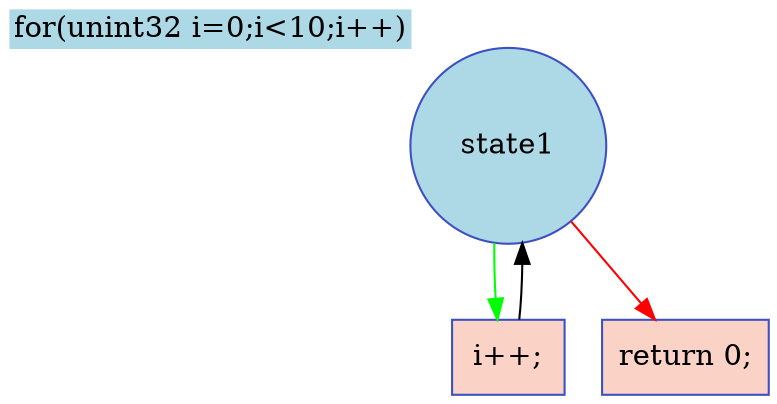 digraph "FSM for 'main' function" {
Node0x14c6891 [shape=circle, color="#3d50c3ff", style=filled, fillcolor="#ADD8E6", label=state1, xlabel=<<TABLE BORDER="0" CELLBORDER="0" CELLSPACING="0"><TR><TD BGCOLOR="lightblue" ALIGN="center">for(unint32 i=0;i&lt;10;i++)</TD></TR></TABLE>>, fixedsize=true, width=1.3, height=1.3];
Node0x14c6a10 [shape=record, color="#3d50c3ff", style=filled, fillcolor="#f59c7d70", label="{i++;}"];
Node0x14c6a60 [shape=record, color="#3d50c3ff", style=filled, fillcolor="#f59c7d70", label="{return 0;}"];
Node0x14c6a10 -> Node0x14c6891;
Node0x14c6891 -> Node0x14c6a10 [color="#00ff00"];
Node0x14c6891 -> Node0x14c6a60 [color="#ff0000"];
}
